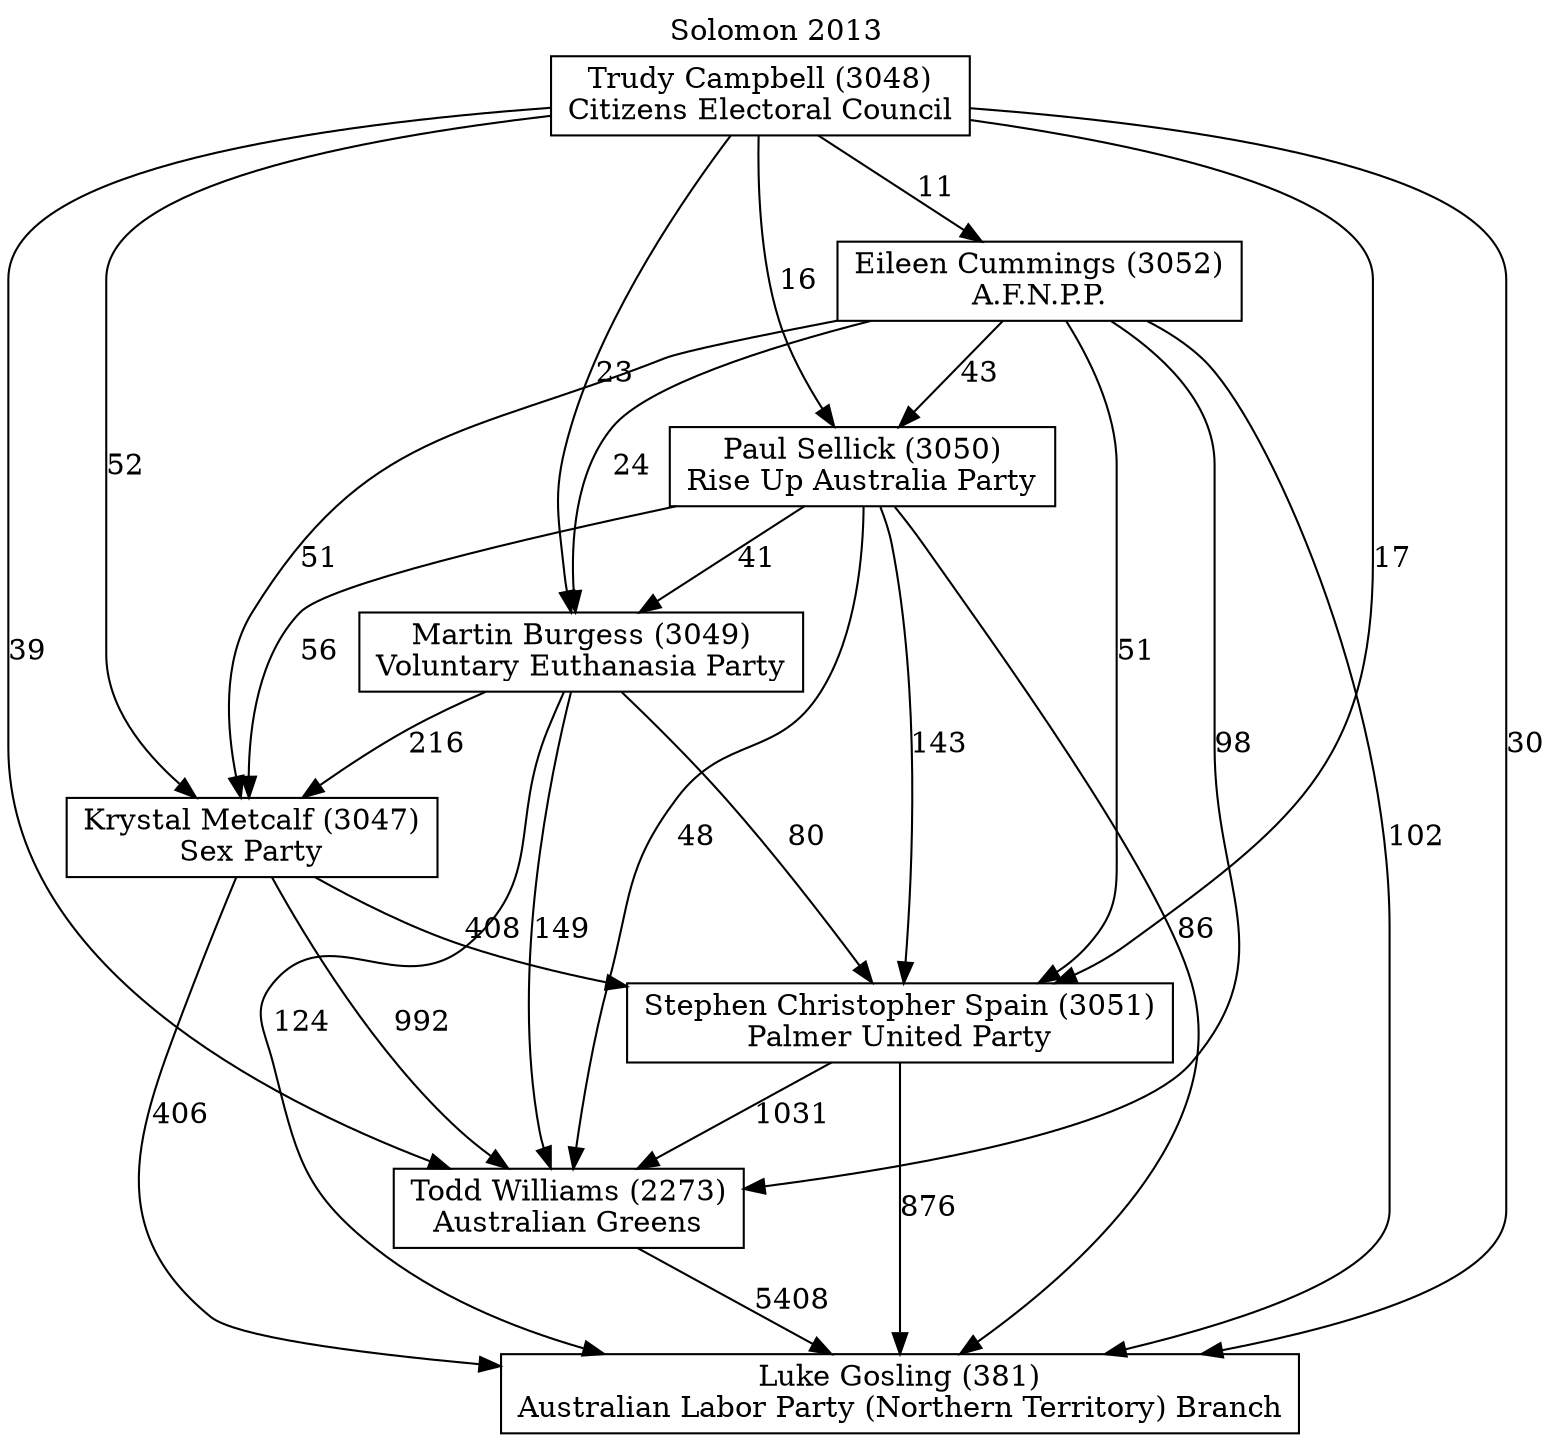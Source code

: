// House preference flow
digraph "Luke Gosling (381)_Solomon_2013" {
	graph [label="Solomon 2013" labelloc=t mclimit=10]
	node [shape=box]
	"Luke Gosling (381)" [label="Luke Gosling (381)
Australian Labor Party (Northern Territory) Branch"]
	"Todd Williams (2273)" [label="Todd Williams (2273)
Australian Greens"]
	"Stephen Christopher Spain (3051)" [label="Stephen Christopher Spain (3051)
Palmer United Party"]
	"Krystal Metcalf (3047)" [label="Krystal Metcalf (3047)
Sex Party"]
	"Martin Burgess (3049)" [label="Martin Burgess (3049)
Voluntary Euthanasia Party"]
	"Paul Sellick (3050)" [label="Paul Sellick (3050)
Rise Up Australia Party"]
	"Eileen Cummings (3052)" [label="Eileen Cummings (3052)
A.F.N.P.P."]
	"Trudy Campbell (3048)" [label="Trudy Campbell (3048)
Citizens Electoral Council"]
	"Todd Williams (2273)" -> "Luke Gosling (381)" [label=5408]
	"Stephen Christopher Spain (3051)" -> "Todd Williams (2273)" [label=1031]
	"Krystal Metcalf (3047)" -> "Stephen Christopher Spain (3051)" [label=408]
	"Martin Burgess (3049)" -> "Krystal Metcalf (3047)" [label=216]
	"Paul Sellick (3050)" -> "Martin Burgess (3049)" [label=41]
	"Eileen Cummings (3052)" -> "Paul Sellick (3050)" [label=43]
	"Trudy Campbell (3048)" -> "Eileen Cummings (3052)" [label=11]
	"Stephen Christopher Spain (3051)" -> "Luke Gosling (381)" [label=876]
	"Krystal Metcalf (3047)" -> "Luke Gosling (381)" [label=406]
	"Martin Burgess (3049)" -> "Luke Gosling (381)" [label=124]
	"Paul Sellick (3050)" -> "Luke Gosling (381)" [label=86]
	"Eileen Cummings (3052)" -> "Luke Gosling (381)" [label=102]
	"Trudy Campbell (3048)" -> "Luke Gosling (381)" [label=30]
	"Trudy Campbell (3048)" -> "Paul Sellick (3050)" [label=16]
	"Eileen Cummings (3052)" -> "Martin Burgess (3049)" [label=24]
	"Trudy Campbell (3048)" -> "Martin Burgess (3049)" [label=23]
	"Paul Sellick (3050)" -> "Krystal Metcalf (3047)" [label=56]
	"Eileen Cummings (3052)" -> "Krystal Metcalf (3047)" [label=51]
	"Trudy Campbell (3048)" -> "Krystal Metcalf (3047)" [label=52]
	"Martin Burgess (3049)" -> "Stephen Christopher Spain (3051)" [label=80]
	"Paul Sellick (3050)" -> "Stephen Christopher Spain (3051)" [label=143]
	"Eileen Cummings (3052)" -> "Stephen Christopher Spain (3051)" [label=51]
	"Trudy Campbell (3048)" -> "Stephen Christopher Spain (3051)" [label=17]
	"Krystal Metcalf (3047)" -> "Todd Williams (2273)" [label=992]
	"Martin Burgess (3049)" -> "Todd Williams (2273)" [label=149]
	"Paul Sellick (3050)" -> "Todd Williams (2273)" [label=48]
	"Eileen Cummings (3052)" -> "Todd Williams (2273)" [label=98]
	"Trudy Campbell (3048)" -> "Todd Williams (2273)" [label=39]
}
